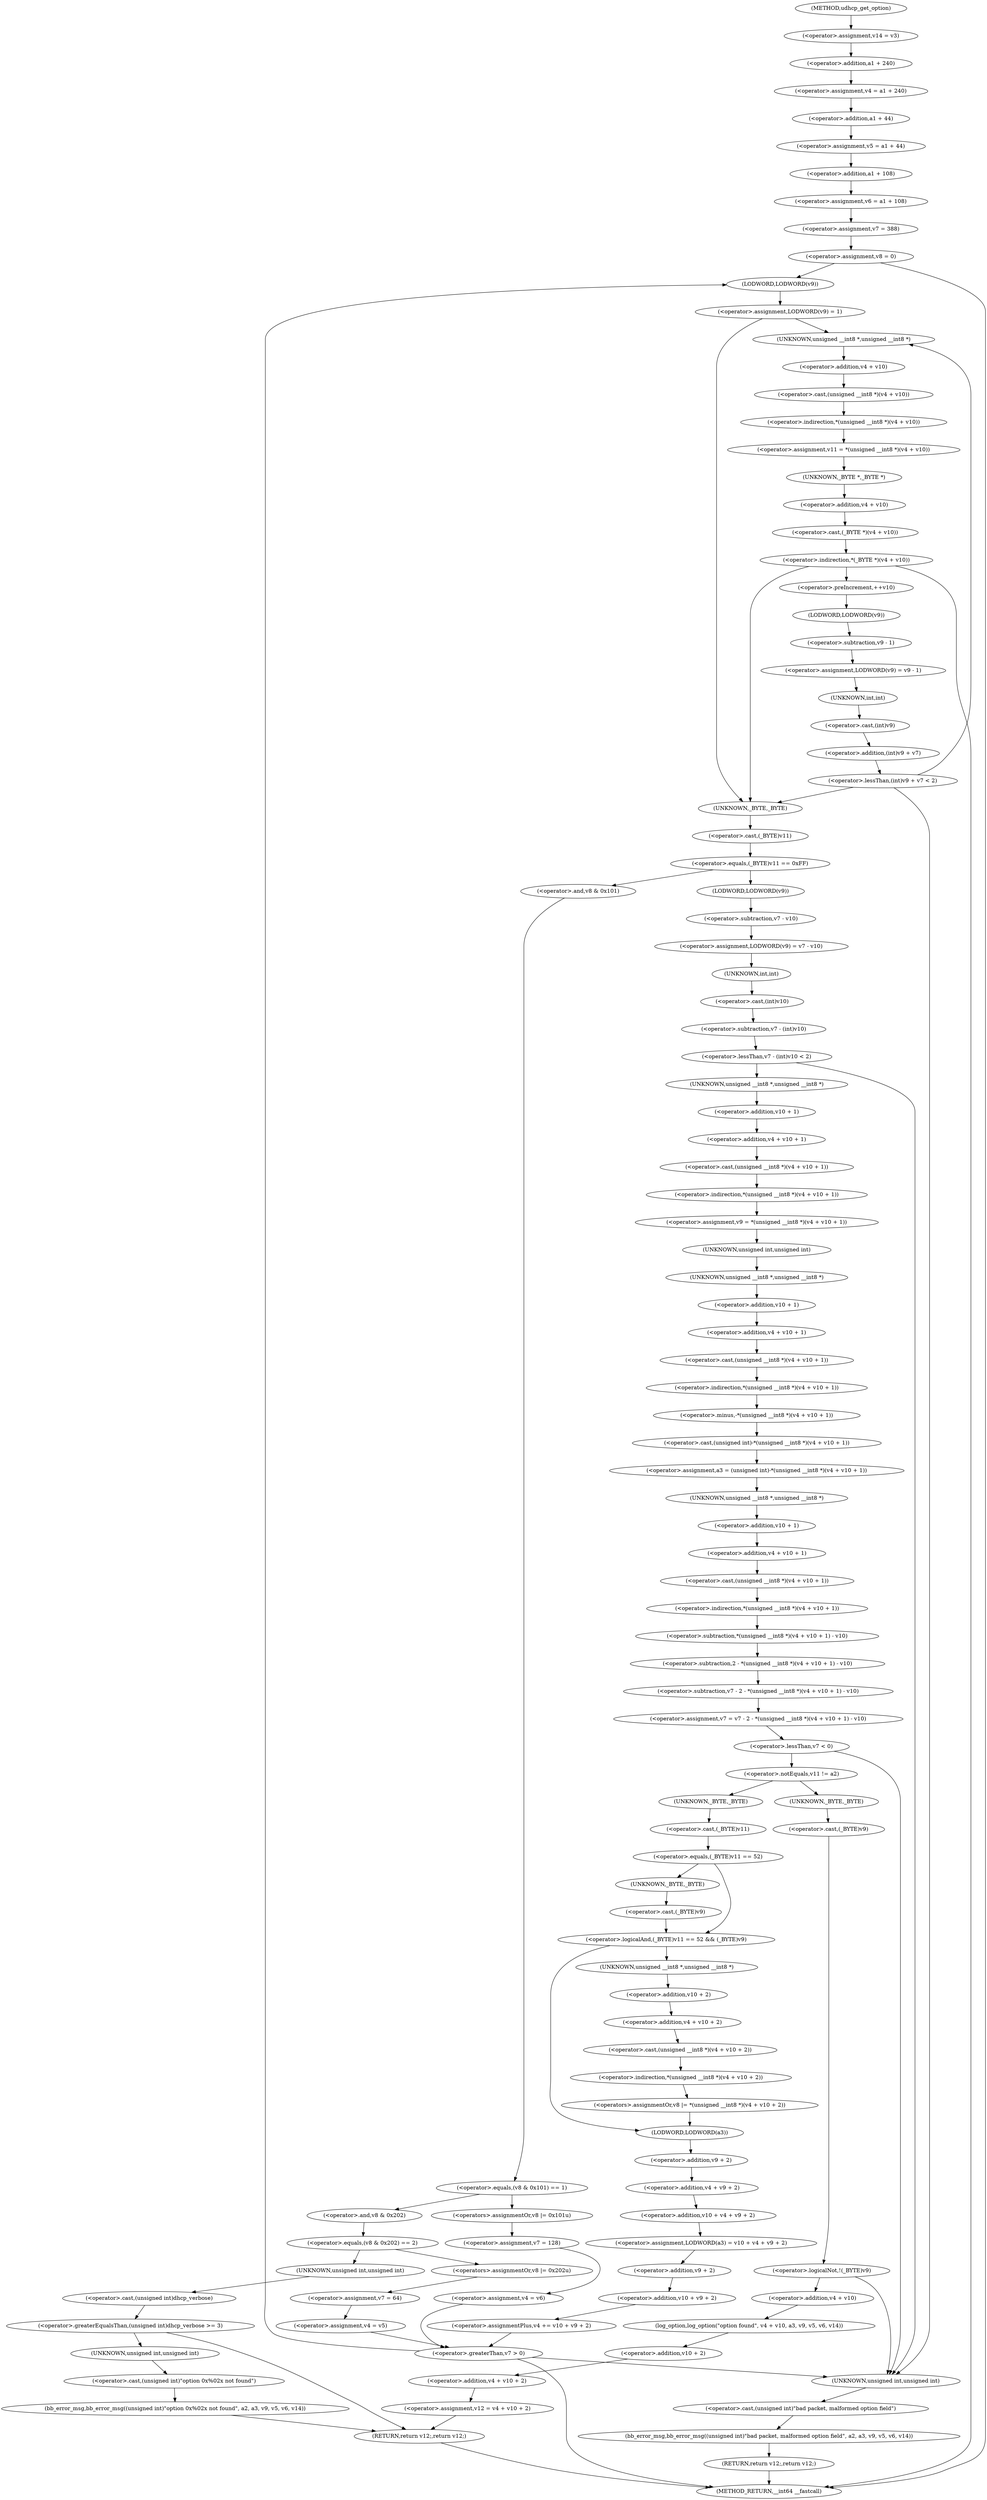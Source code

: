 digraph udhcp_get_option {  
"1000128" [label = "(<operator>.assignment,v14 = v3)" ]
"1000131" [label = "(<operator>.assignment,v4 = a1 + 240)" ]
"1000133" [label = "(<operator>.addition,a1 + 240)" ]
"1000136" [label = "(<operator>.assignment,v5 = a1 + 44)" ]
"1000138" [label = "(<operator>.addition,a1 + 44)" ]
"1000141" [label = "(<operator>.assignment,v6 = a1 + 108)" ]
"1000143" [label = "(<operator>.addition,a1 + 108)" ]
"1000146" [label = "(<operator>.assignment,v7 = 388)" ]
"1000149" [label = "(<operator>.assignment,v8 = 0)" ]
"1000155" [label = "(<operator>.assignment,LODWORD(v9) = 1)" ]
"1000156" [label = "(LODWORD,LODWORD(v9))" ]
"1000163" [label = "(<operator>.assignment,v11 = *(unsigned __int8 *)(v4 + v10))" ]
"1000165" [label = "(<operator>.indirection,*(unsigned __int8 *)(v4 + v10))" ]
"1000166" [label = "(<operator>.cast,(unsigned __int8 *)(v4 + v10))" ]
"1000167" [label = "(UNKNOWN,unsigned __int8 *,unsigned __int8 *)" ]
"1000168" [label = "(<operator>.addition,v4 + v10)" ]
"1000172" [label = "(<operator>.indirection,*(_BYTE *)(v4 + v10))" ]
"1000173" [label = "(<operator>.cast,(_BYTE *)(v4 + v10))" ]
"1000174" [label = "(UNKNOWN,_BYTE *,_BYTE *)" ]
"1000175" [label = "(<operator>.addition,v4 + v10)" ]
"1000179" [label = "(<operator>.preIncrement,++v10)" ]
"1000181" [label = "(<operator>.assignment,LODWORD(v9) = v9 - 1)" ]
"1000182" [label = "(LODWORD,LODWORD(v9))" ]
"1000184" [label = "(<operator>.subtraction,v9 - 1)" ]
"1000188" [label = "(<operator>.lessThan,(int)v9 + v7 < 2)" ]
"1000189" [label = "(<operator>.addition,(int)v9 + v7)" ]
"1000190" [label = "(<operator>.cast,(int)v9)" ]
"1000191" [label = "(UNKNOWN,int,int)" ]
"1000197" [label = "(<operator>.equals,(_BYTE)v11 == 0xFF)" ]
"1000198" [label = "(<operator>.cast,(_BYTE)v11)" ]
"1000199" [label = "(UNKNOWN,_BYTE,_BYTE)" ]
"1000204" [label = "(<operator>.equals,(v8 & 0x101) == 1)" ]
"1000205" [label = "(<operator>.and,v8 & 0x101)" ]
"1000210" [label = "(<operators>.assignmentOr,v8 |= 0x101u)" ]
"1000213" [label = "(<operator>.assignment,v7 = 128)" ]
"1000216" [label = "(<operator>.assignment,v4 = v6)" ]
"1000221" [label = "(<operator>.equals,(v8 & 0x202) == 2)" ]
"1000222" [label = "(<operator>.and,v8 & 0x202)" ]
"1000227" [label = "(<operators>.assignmentOr,v8 |= 0x202u)" ]
"1000230" [label = "(<operator>.assignment,v7 = 64)" ]
"1000233" [label = "(<operator>.assignment,v4 = v5)" ]
"1000239" [label = "(<operator>.greaterEqualsThan,(unsigned int)dhcp_verbose >= 3)" ]
"1000240" [label = "(<operator>.cast,(unsigned int)dhcp_verbose)" ]
"1000241" [label = "(UNKNOWN,unsigned int,unsigned int)" ]
"1000244" [label = "(bb_error_msg,bb_error_msg((unsigned int)\"option 0x%02x not found\", a2, a3, v9, v5, v6, v14))" ]
"1000245" [label = "(<operator>.cast,(unsigned int)\"option 0x%02x not found\")" ]
"1000246" [label = "(UNKNOWN,unsigned int,unsigned int)" ]
"1000256" [label = "(<operator>.assignment,LODWORD(v9) = v7 - v10)" ]
"1000257" [label = "(LODWORD,LODWORD(v9))" ]
"1000259" [label = "(<operator>.subtraction,v7 - v10)" ]
"1000263" [label = "(<operator>.lessThan,v7 - (int)v10 < 2)" ]
"1000264" [label = "(<operator>.subtraction,v7 - (int)v10)" ]
"1000266" [label = "(<operator>.cast,(int)v10)" ]
"1000267" [label = "(UNKNOWN,int,int)" ]
"1000271" [label = "(<operator>.assignment,v9 = *(unsigned __int8 *)(v4 + v10 + 1))" ]
"1000273" [label = "(<operator>.indirection,*(unsigned __int8 *)(v4 + v10 + 1))" ]
"1000274" [label = "(<operator>.cast,(unsigned __int8 *)(v4 + v10 + 1))" ]
"1000275" [label = "(UNKNOWN,unsigned __int8 *,unsigned __int8 *)" ]
"1000276" [label = "(<operator>.addition,v4 + v10 + 1)" ]
"1000278" [label = "(<operator>.addition,v10 + 1)" ]
"1000281" [label = "(<operator>.assignment,a3 = (unsigned int)-*(unsigned __int8 *)(v4 + v10 + 1))" ]
"1000283" [label = "(<operator>.cast,(unsigned int)-*(unsigned __int8 *)(v4 + v10 + 1))" ]
"1000284" [label = "(UNKNOWN,unsigned int,unsigned int)" ]
"1000285" [label = "(<operator>.minus,-*(unsigned __int8 *)(v4 + v10 + 1))" ]
"1000286" [label = "(<operator>.indirection,*(unsigned __int8 *)(v4 + v10 + 1))" ]
"1000287" [label = "(<operator>.cast,(unsigned __int8 *)(v4 + v10 + 1))" ]
"1000288" [label = "(UNKNOWN,unsigned __int8 *,unsigned __int8 *)" ]
"1000289" [label = "(<operator>.addition,v4 + v10 + 1)" ]
"1000291" [label = "(<operator>.addition,v10 + 1)" ]
"1000294" [label = "(<operator>.assignment,v7 = v7 - 2 - *(unsigned __int8 *)(v4 + v10 + 1) - v10)" ]
"1000296" [label = "(<operator>.subtraction,v7 - 2 - *(unsigned __int8 *)(v4 + v10 + 1) - v10)" ]
"1000298" [label = "(<operator>.subtraction,2 - *(unsigned __int8 *)(v4 + v10 + 1) - v10)" ]
"1000300" [label = "(<operator>.subtraction,*(unsigned __int8 *)(v4 + v10 + 1) - v10)" ]
"1000301" [label = "(<operator>.indirection,*(unsigned __int8 *)(v4 + v10 + 1))" ]
"1000302" [label = "(<operator>.cast,(unsigned __int8 *)(v4 + v10 + 1))" ]
"1000303" [label = "(UNKNOWN,unsigned __int8 *,unsigned __int8 *)" ]
"1000304" [label = "(<operator>.addition,v4 + v10 + 1)" ]
"1000306" [label = "(<operator>.addition,v10 + 1)" ]
"1000311" [label = "(<operator>.lessThan,v7 < 0)" ]
"1000316" [label = "(<operator>.notEquals,v11 != a2)" ]
"1000321" [label = "(<operator>.logicalAnd,(_BYTE)v11 == 52 && (_BYTE)v9)" ]
"1000322" [label = "(<operator>.equals,(_BYTE)v11 == 52)" ]
"1000323" [label = "(<operator>.cast,(_BYTE)v11)" ]
"1000324" [label = "(UNKNOWN,_BYTE,_BYTE)" ]
"1000327" [label = "(<operator>.cast,(_BYTE)v9)" ]
"1000328" [label = "(UNKNOWN,_BYTE,_BYTE)" ]
"1000330" [label = "(<operators>.assignmentOr,v8 |= *(unsigned __int8 *)(v4 + v10 + 2))" ]
"1000332" [label = "(<operator>.indirection,*(unsigned __int8 *)(v4 + v10 + 2))" ]
"1000333" [label = "(<operator>.cast,(unsigned __int8 *)(v4 + v10 + 2))" ]
"1000334" [label = "(UNKNOWN,unsigned __int8 *,unsigned __int8 *)" ]
"1000335" [label = "(<operator>.addition,v4 + v10 + 2)" ]
"1000337" [label = "(<operator>.addition,v10 + 2)" ]
"1000340" [label = "(<operator>.assignment,LODWORD(a3) = v10 + v4 + v9 + 2)" ]
"1000341" [label = "(LODWORD,LODWORD(a3))" ]
"1000343" [label = "(<operator>.addition,v10 + v4 + v9 + 2)" ]
"1000345" [label = "(<operator>.addition,v4 + v9 + 2)" ]
"1000347" [label = "(<operator>.addition,v9 + 2)" ]
"1000350" [label = "(<operator>.assignmentPlus,v4 += v10 + v9 + 2)" ]
"1000352" [label = "(<operator>.addition,v10 + v9 + 2)" ]
"1000354" [label = "(<operator>.addition,v9 + 2)" ]
"1000359" [label = "(<operator>.greaterThan,v7 > 0)" ]
"1000365" [label = "(<operator>.logicalNot,!(_BYTE)v9)" ]
"1000366" [label = "(<operator>.cast,(_BYTE)v9)" ]
"1000367" [label = "(UNKNOWN,_BYTE,_BYTE)" ]
"1000372" [label = "(bb_error_msg,bb_error_msg((unsigned int)\"bad packet, malformed option field\", a2, a3, v9, v5, v6, v14))" ]
"1000373" [label = "(<operator>.cast,(unsigned int)\"bad packet, malformed option field\")" ]
"1000374" [label = "(UNKNOWN,unsigned int,unsigned int)" ]
"1000382" [label = "(RETURN,return v12;,return v12;)" ]
"1000384" [label = "(log_option,log_option(\"option found\", v4 + v10, a3, v9, v5, v6, v14))" ]
"1000386" [label = "(<operator>.addition,v4 + v10)" ]
"1000394" [label = "(<operator>.assignment,v12 = v4 + v10 + 2)" ]
"1000396" [label = "(<operator>.addition,v4 + v10 + 2)" ]
"1000398" [label = "(<operator>.addition,v10 + 2)" ]
"1000401" [label = "(RETURN,return v12;,return v12;)" ]
"1000112" [label = "(METHOD,udhcp_get_option)" ]
"1000403" [label = "(METHOD_RETURN,__int64 __fastcall)" ]
  "1000128" -> "1000133" 
  "1000131" -> "1000138" 
  "1000133" -> "1000131" 
  "1000136" -> "1000143" 
  "1000138" -> "1000136" 
  "1000141" -> "1000146" 
  "1000143" -> "1000141" 
  "1000146" -> "1000149" 
  "1000149" -> "1000403" 
  "1000149" -> "1000156" 
  "1000155" -> "1000199" 
  "1000155" -> "1000167" 
  "1000156" -> "1000155" 
  "1000163" -> "1000174" 
  "1000165" -> "1000163" 
  "1000166" -> "1000165" 
  "1000167" -> "1000168" 
  "1000168" -> "1000166" 
  "1000172" -> "1000199" 
  "1000172" -> "1000403" 
  "1000172" -> "1000179" 
  "1000173" -> "1000172" 
  "1000174" -> "1000175" 
  "1000175" -> "1000173" 
  "1000179" -> "1000182" 
  "1000181" -> "1000191" 
  "1000182" -> "1000184" 
  "1000184" -> "1000181" 
  "1000188" -> "1000199" 
  "1000188" -> "1000167" 
  "1000188" -> "1000374" 
  "1000189" -> "1000188" 
  "1000190" -> "1000189" 
  "1000191" -> "1000190" 
  "1000197" -> "1000205" 
  "1000197" -> "1000257" 
  "1000198" -> "1000197" 
  "1000199" -> "1000198" 
  "1000204" -> "1000210" 
  "1000204" -> "1000222" 
  "1000205" -> "1000204" 
  "1000210" -> "1000213" 
  "1000213" -> "1000216" 
  "1000216" -> "1000359" 
  "1000221" -> "1000227" 
  "1000221" -> "1000241" 
  "1000222" -> "1000221" 
  "1000227" -> "1000230" 
  "1000230" -> "1000233" 
  "1000233" -> "1000359" 
  "1000239" -> "1000246" 
  "1000239" -> "1000401" 
  "1000240" -> "1000239" 
  "1000241" -> "1000240" 
  "1000244" -> "1000401" 
  "1000245" -> "1000244" 
  "1000246" -> "1000245" 
  "1000256" -> "1000267" 
  "1000257" -> "1000259" 
  "1000259" -> "1000256" 
  "1000263" -> "1000374" 
  "1000263" -> "1000275" 
  "1000264" -> "1000263" 
  "1000266" -> "1000264" 
  "1000267" -> "1000266" 
  "1000271" -> "1000284" 
  "1000273" -> "1000271" 
  "1000274" -> "1000273" 
  "1000275" -> "1000278" 
  "1000276" -> "1000274" 
  "1000278" -> "1000276" 
  "1000281" -> "1000303" 
  "1000283" -> "1000281" 
  "1000284" -> "1000288" 
  "1000285" -> "1000283" 
  "1000286" -> "1000285" 
  "1000287" -> "1000286" 
  "1000288" -> "1000291" 
  "1000289" -> "1000287" 
  "1000291" -> "1000289" 
  "1000294" -> "1000311" 
  "1000296" -> "1000294" 
  "1000298" -> "1000296" 
  "1000300" -> "1000298" 
  "1000301" -> "1000300" 
  "1000302" -> "1000301" 
  "1000303" -> "1000306" 
  "1000304" -> "1000302" 
  "1000306" -> "1000304" 
  "1000311" -> "1000374" 
  "1000311" -> "1000316" 
  "1000316" -> "1000324" 
  "1000316" -> "1000367" 
  "1000321" -> "1000334" 
  "1000321" -> "1000341" 
  "1000322" -> "1000328" 
  "1000322" -> "1000321" 
  "1000323" -> "1000322" 
  "1000324" -> "1000323" 
  "1000327" -> "1000321" 
  "1000328" -> "1000327" 
  "1000330" -> "1000341" 
  "1000332" -> "1000330" 
  "1000333" -> "1000332" 
  "1000334" -> "1000337" 
  "1000335" -> "1000333" 
  "1000337" -> "1000335" 
  "1000340" -> "1000354" 
  "1000341" -> "1000347" 
  "1000343" -> "1000340" 
  "1000345" -> "1000343" 
  "1000347" -> "1000345" 
  "1000350" -> "1000359" 
  "1000352" -> "1000350" 
  "1000354" -> "1000352" 
  "1000359" -> "1000403" 
  "1000359" -> "1000156" 
  "1000359" -> "1000374" 
  "1000365" -> "1000374" 
  "1000365" -> "1000386" 
  "1000366" -> "1000365" 
  "1000367" -> "1000366" 
  "1000372" -> "1000382" 
  "1000373" -> "1000372" 
  "1000374" -> "1000373" 
  "1000382" -> "1000403" 
  "1000384" -> "1000398" 
  "1000386" -> "1000384" 
  "1000394" -> "1000401" 
  "1000396" -> "1000394" 
  "1000398" -> "1000396" 
  "1000401" -> "1000403" 
  "1000112" -> "1000128" 
}
